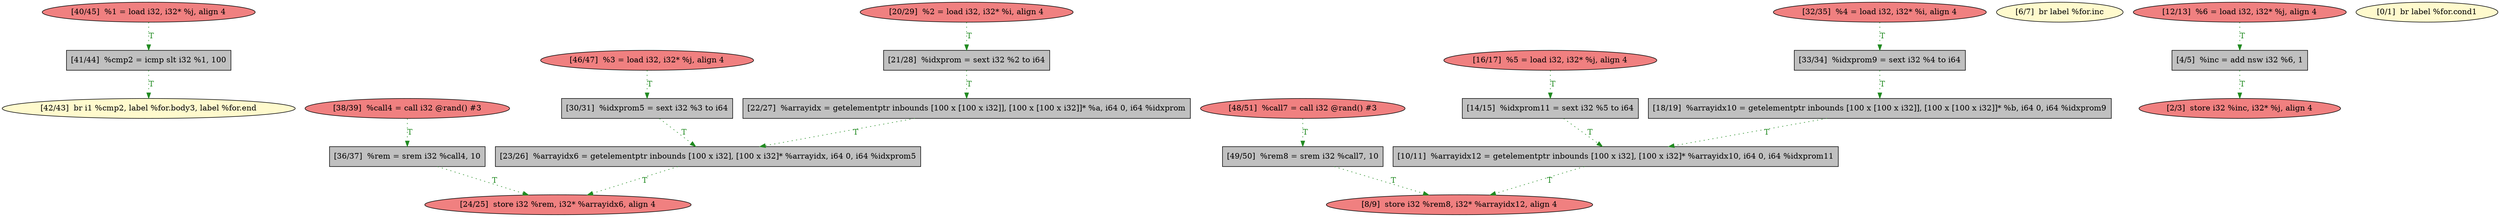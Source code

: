 
digraph G {


node1490 [fillcolor=lemonchiffon,label="[42/43]  br i1 %cmp2, label %for.body3, label %for.end",shape=ellipse,style=filled ]
node1485 [fillcolor=grey,label="[41/44]  %cmp2 = icmp slt i32 %1, 100",shape=rectangle,style=filled ]
node1486 [fillcolor=grey,label="[21/28]  %idxprom = sext i32 %2 to i64",shape=rectangle,style=filled ]
node1484 [fillcolor=grey,label="[33/34]  %idxprom9 = sext i32 %4 to i64",shape=rectangle,style=filled ]
node1483 [fillcolor=lightcoral,label="[46/47]  %3 = load i32, i32* %j, align 4",shape=ellipse,style=filled ]
node1482 [fillcolor=lightcoral,label="[40/45]  %1 = load i32, i32* %j, align 4",shape=ellipse,style=filled ]
node1470 [fillcolor=lightcoral,label="[8/9]  store i32 %rem8, i32* %arrayidx12, align 4",shape=ellipse,style=filled ]
node1491 [fillcolor=grey,label="[49/50]  %rem8 = srem i32 %call7, 10",shape=rectangle,style=filled ]
node1473 [fillcolor=grey,label="[14/15]  %idxprom11 = sext i32 %5 to i64",shape=rectangle,style=filled ]
node1478 [fillcolor=lightcoral,label="[32/35]  %4 = load i32, i32* %i, align 4",shape=ellipse,style=filled ]
node1469 [fillcolor=lemonchiffon,label="[6/7]  br label %for.inc",shape=ellipse,style=filled ]
node1468 [fillcolor=grey,label="[4/5]  %inc = add nsw i32 %6, 1",shape=rectangle,style=filled ]
node1467 [fillcolor=lightcoral,label="[2/3]  store i32 %inc, i32* %j, align 4",shape=ellipse,style=filled ]
node1471 [fillcolor=grey,label="[10/11]  %arrayidx12 = getelementptr inbounds [100 x i32], [100 x i32]* %arrayidx10, i64 0, i64 %idxprom11",shape=rectangle,style=filled ]
node1466 [fillcolor=lemonchiffon,label="[0/1]  br label %for.cond1",shape=ellipse,style=filled ]
node1475 [fillcolor=grey,label="[18/19]  %arrayidx10 = getelementptr inbounds [100 x [100 x i32]], [100 x [100 x i32]]* %b, i64 0, i64 %idxprom9",shape=rectangle,style=filled ]
node1472 [fillcolor=lightcoral,label="[12/13]  %6 = load i32, i32* %j, align 4",shape=ellipse,style=filled ]
node1476 [fillcolor=lightcoral,label="[20/29]  %2 = load i32, i32* %i, align 4",shape=ellipse,style=filled ]
node1488 [fillcolor=lightcoral,label="[24/25]  store i32 %rem, i32* %arrayidx6, align 4",shape=ellipse,style=filled ]
node1479 [fillcolor=grey,label="[22/27]  %arrayidx = getelementptr inbounds [100 x [100 x i32]], [100 x [100 x i32]]* %a, i64 0, i64 %idxprom",shape=rectangle,style=filled ]
node1487 [fillcolor=grey,label="[23/26]  %arrayidx6 = getelementptr inbounds [100 x i32], [100 x i32]* %arrayidx, i64 0, i64 %idxprom5",shape=rectangle,style=filled ]
node1477 [fillcolor=grey,label="[30/31]  %idxprom5 = sext i32 %3 to i64",shape=rectangle,style=filled ]
node1480 [fillcolor=grey,label="[36/37]  %rem = srem i32 %call4, 10",shape=rectangle,style=filled ]
node1489 [fillcolor=lightcoral,label="[48/51]  %call7 = call i32 @rand() #3",shape=ellipse,style=filled ]
node1474 [fillcolor=lightcoral,label="[16/17]  %5 = load i32, i32* %j, align 4",shape=ellipse,style=filled ]
node1481 [fillcolor=lightcoral,label="[38/39]  %call4 = call i32 @rand() #3",shape=ellipse,style=filled ]

node1485->node1490 [style=dotted,color=forestgreen,label="T",fontcolor=forestgreen ]
node1484->node1475 [style=dotted,color=forestgreen,label="T",fontcolor=forestgreen ]
node1477->node1487 [style=dotted,color=forestgreen,label="T",fontcolor=forestgreen ]
node1483->node1477 [style=dotted,color=forestgreen,label="T",fontcolor=forestgreen ]
node1487->node1488 [style=dotted,color=forestgreen,label="T",fontcolor=forestgreen ]
node1479->node1487 [style=dotted,color=forestgreen,label="T",fontcolor=forestgreen ]
node1478->node1484 [style=dotted,color=forestgreen,label="T",fontcolor=forestgreen ]
node1489->node1491 [style=dotted,color=forestgreen,label="T",fontcolor=forestgreen ]
node1480->node1488 [style=dotted,color=forestgreen,label="T",fontcolor=forestgreen ]
node1476->node1486 [style=dotted,color=forestgreen,label="T",fontcolor=forestgreen ]
node1486->node1479 [style=dotted,color=forestgreen,label="T",fontcolor=forestgreen ]
node1491->node1470 [style=dotted,color=forestgreen,label="T",fontcolor=forestgreen ]
node1472->node1468 [style=dotted,color=forestgreen,label="T",fontcolor=forestgreen ]
node1468->node1467 [style=dotted,color=forestgreen,label="T",fontcolor=forestgreen ]
node1473->node1471 [style=dotted,color=forestgreen,label="T",fontcolor=forestgreen ]
node1475->node1471 [style=dotted,color=forestgreen,label="T",fontcolor=forestgreen ]
node1471->node1470 [style=dotted,color=forestgreen,label="T",fontcolor=forestgreen ]
node1481->node1480 [style=dotted,color=forestgreen,label="T",fontcolor=forestgreen ]
node1482->node1485 [style=dotted,color=forestgreen,label="T",fontcolor=forestgreen ]
node1474->node1473 [style=dotted,color=forestgreen,label="T",fontcolor=forestgreen ]


}
